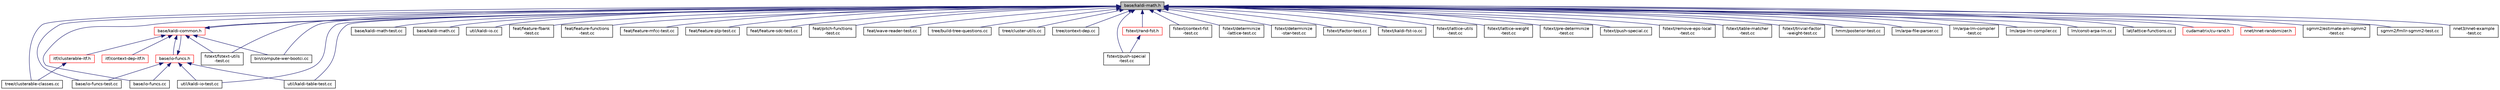 digraph "base/kaldi-math.h"
{
  edge [fontname="Helvetica",fontsize="10",labelfontname="Helvetica",labelfontsize="10"];
  node [fontname="Helvetica",fontsize="10",shape=record];
  Node24 [label="base/kaldi-math.h",height=0.2,width=0.4,color="black", fillcolor="grey75", style="filled", fontcolor="black"];
  Node24 -> Node25 [dir="back",color="midnightblue",fontsize="10",style="solid",fontname="Helvetica"];
  Node25 [label="base/kaldi-common.h",height=0.2,width=0.4,color="red", fillcolor="white", style="filled",URL="$kaldi-common_8h.html"];
  Node25 -> Node26 [dir="back",color="midnightblue",fontsize="10",style="solid",fontname="Helvetica"];
  Node26 [label="itf/clusterable-itf.h",height=0.2,width=0.4,color="red", fillcolor="white", style="filled",URL="$clusterable-itf_8h.html"];
  Node26 -> Node593 [dir="back",color="midnightblue",fontsize="10",style="solid",fontname="Helvetica"];
  Node593 [label="tree/clusterable-classes.cc",height=0.2,width=0.4,color="black", fillcolor="white", style="filled",URL="$clusterable-classes_8cc.html"];
  Node25 -> Node594 [dir="back",color="midnightblue",fontsize="10",style="solid",fontname="Helvetica"];
  Node594 [label="base/io-funcs.h",height=0.2,width=0.4,color="red", fillcolor="white", style="filled",URL="$io-funcs_8h.html"];
  Node594 -> Node25 [dir="back",color="midnightblue",fontsize="10",style="solid",fontname="Helvetica"];
  Node594 -> Node595 [dir="back",color="midnightblue",fontsize="10",style="solid",fontname="Helvetica"];
  Node595 [label="base/io-funcs-test.cc",height=0.2,width=0.4,color="black", fillcolor="white", style="filled",URL="$io-funcs-test_8cc.html"];
  Node594 -> Node596 [dir="back",color="midnightblue",fontsize="10",style="solid",fontname="Helvetica"];
  Node596 [label="base/io-funcs.cc",height=0.2,width=0.4,color="black", fillcolor="white", style="filled",URL="$io-funcs_8cc.html"];
  Node594 -> Node597 [dir="back",color="midnightblue",fontsize="10",style="solid",fontname="Helvetica"];
  Node597 [label="util/kaldi-io-test.cc",height=0.2,width=0.4,color="black", fillcolor="white", style="filled",URL="$kaldi-io-test_8cc.html"];
  Node594 -> Node598 [dir="back",color="midnightblue",fontsize="10",style="solid",fontname="Helvetica"];
  Node598 [label="util/kaldi-table-test.cc",height=0.2,width=0.4,color="black", fillcolor="white", style="filled",URL="$kaldi-table-test_8cc.html"];
  Node25 -> Node24 [dir="back",color="midnightblue",fontsize="10",style="solid",fontname="Helvetica"];
  Node25 -> Node599 [dir="back",color="midnightblue",fontsize="10",style="solid",fontname="Helvetica"];
  Node599 [label="itf/context-dep-itf.h",height=0.2,width=0.4,color="red", fillcolor="white", style="filled",URL="$context-dep-itf_8h.html"];
  Node25 -> Node1037 [dir="back",color="midnightblue",fontsize="10",style="solid",fontname="Helvetica"];
  Node1037 [label="fstext/fstext-utils\l-test.cc",height=0.2,width=0.4,color="black", fillcolor="white", style="filled",URL="$fstext-utils-test_8cc.html"];
  Node25 -> Node501 [dir="back",color="midnightblue",fontsize="10",style="solid",fontname="Helvetica"];
  Node501 [label="bin/compute-wer-bootci.cc",height=0.2,width=0.4,color="black", fillcolor="white", style="filled",URL="$compute-wer-bootci_8cc.html"];
  Node24 -> Node595 [dir="back",color="midnightblue",fontsize="10",style="solid",fontname="Helvetica"];
  Node24 -> Node596 [dir="back",color="midnightblue",fontsize="10",style="solid",fontname="Helvetica"];
  Node24 -> Node1133 [dir="back",color="midnightblue",fontsize="10",style="solid",fontname="Helvetica"];
  Node1133 [label="base/kaldi-math-test.cc",height=0.2,width=0.4,color="black", fillcolor="white", style="filled",URL="$kaldi-math-test_8cc.html"];
  Node24 -> Node1134 [dir="back",color="midnightblue",fontsize="10",style="solid",fontname="Helvetica"];
  Node1134 [label="base/kaldi-math.cc",height=0.2,width=0.4,color="black", fillcolor="white", style="filled",URL="$kaldi-math_8cc.html"];
  Node24 -> Node597 [dir="back",color="midnightblue",fontsize="10",style="solid",fontname="Helvetica"];
  Node24 -> Node982 [dir="back",color="midnightblue",fontsize="10",style="solid",fontname="Helvetica"];
  Node982 [label="util/kaldi-io.cc",height=0.2,width=0.4,color="black", fillcolor="white", style="filled",URL="$kaldi-io_8cc.html"];
  Node24 -> Node598 [dir="back",color="midnightblue",fontsize="10",style="solid",fontname="Helvetica"];
  Node24 -> Node629 [dir="back",color="midnightblue",fontsize="10",style="solid",fontname="Helvetica"];
  Node629 [label="feat/feature-fbank\l-test.cc",height=0.2,width=0.4,color="black", fillcolor="white", style="filled",URL="$feature-fbank-test_8cc.html"];
  Node24 -> Node633 [dir="back",color="midnightblue",fontsize="10",style="solid",fontname="Helvetica"];
  Node633 [label="feat/feature-functions\l-test.cc",height=0.2,width=0.4,color="black", fillcolor="white", style="filled",URL="$feature-functions-test_8cc.html"];
  Node24 -> Node634 [dir="back",color="midnightblue",fontsize="10",style="solid",fontname="Helvetica"];
  Node634 [label="feat/feature-mfcc-test.cc",height=0.2,width=0.4,color="black", fillcolor="white", style="filled",URL="$feature-mfcc-test_8cc.html"];
  Node24 -> Node642 [dir="back",color="midnightblue",fontsize="10",style="solid",fontname="Helvetica"];
  Node642 [label="feat/feature-plp-test.cc",height=0.2,width=0.4,color="black", fillcolor="white", style="filled",URL="$feature-plp-test_8cc.html"];
  Node24 -> Node636 [dir="back",color="midnightblue",fontsize="10",style="solid",fontname="Helvetica"];
  Node636 [label="feat/feature-sdc-test.cc",height=0.2,width=0.4,color="black", fillcolor="white", style="filled",URL="$feature-sdc-test_8cc.html"];
  Node24 -> Node614 [dir="back",color="midnightblue",fontsize="10",style="solid",fontname="Helvetica"];
  Node614 [label="feat/pitch-functions\l-test.cc",height=0.2,width=0.4,color="black", fillcolor="white", style="filled",URL="$pitch-functions-test_8cc.html"];
  Node24 -> Node1051 [dir="back",color="midnightblue",fontsize="10",style="solid",fontname="Helvetica"];
  Node1051 [label="feat/wave-reader-test.cc",height=0.2,width=0.4,color="black", fillcolor="white", style="filled",URL="$wave-reader-test_8cc.html"];
  Node24 -> Node30 [dir="back",color="midnightblue",fontsize="10",style="solid",fontname="Helvetica"];
  Node30 [label="tree/build-tree-questions.cc",height=0.2,width=0.4,color="black", fillcolor="white", style="filled",URL="$build-tree-questions_8cc.html"];
  Node24 -> Node505 [dir="back",color="midnightblue",fontsize="10",style="solid",fontname="Helvetica"];
  Node505 [label="tree/cluster-utils.cc",height=0.2,width=0.4,color="black", fillcolor="white", style="filled",URL="$cluster-utils_8cc.html"];
  Node24 -> Node593 [dir="back",color="midnightblue",fontsize="10",style="solid",fontname="Helvetica"];
  Node24 -> Node35 [dir="back",color="midnightblue",fontsize="10",style="solid",fontname="Helvetica"];
  Node35 [label="tree/context-dep.cc",height=0.2,width=0.4,color="black", fillcolor="white", style="filled",URL="$context-dep_8cc.html"];
  Node24 -> Node1135 [dir="back",color="midnightblue",fontsize="10",style="solid",fontname="Helvetica"];
  Node1135 [label="fstext/rand-fst.h",height=0.2,width=0.4,color="red", fillcolor="white", style="filled",URL="$rand-fst_8h.html"];
  Node1135 -> Node1040 [dir="back",color="midnightblue",fontsize="10",style="solid",fontname="Helvetica"];
  Node1040 [label="fstext/push-special\l-test.cc",height=0.2,width=0.4,color="black", fillcolor="white", style="filled",URL="$push-special-test_8cc.html"];
  Node24 -> Node500 [dir="back",color="midnightblue",fontsize="10",style="solid",fontname="Helvetica"];
  Node500 [label="fstext/context-fst\l-test.cc",height=0.2,width=0.4,color="black", fillcolor="white", style="filled",URL="$context-fst-test_8cc.html"];
  Node24 -> Node1100 [dir="back",color="midnightblue",fontsize="10",style="solid",fontname="Helvetica"];
  Node1100 [label="fstext/determinize\l-lattice-test.cc",height=0.2,width=0.4,color="black", fillcolor="white", style="filled",URL="$determinize-lattice-test_8cc.html"];
  Node24 -> Node1122 [dir="back",color="midnightblue",fontsize="10",style="solid",fontname="Helvetica"];
  Node1122 [label="fstext/determinize\l-star-test.cc",height=0.2,width=0.4,color="black", fillcolor="white", style="filled",URL="$determinize-star-test_8cc.html"];
  Node24 -> Node1036 [dir="back",color="midnightblue",fontsize="10",style="solid",fontname="Helvetica"];
  Node1036 [label="fstext/factor-test.cc",height=0.2,width=0.4,color="black", fillcolor="white", style="filled",URL="$factor-test_8cc.html"];
  Node24 -> Node1037 [dir="back",color="midnightblue",fontsize="10",style="solid",fontname="Helvetica"];
  Node24 -> Node1048 [dir="back",color="midnightblue",fontsize="10",style="solid",fontname="Helvetica"];
  Node1048 [label="fstext/kaldi-fst-io.cc",height=0.2,width=0.4,color="black", fillcolor="white", style="filled",URL="$kaldi-fst-io_8cc.html"];
  Node24 -> Node1101 [dir="back",color="midnightblue",fontsize="10",style="solid",fontname="Helvetica"];
  Node1101 [label="fstext/lattice-utils\l-test.cc",height=0.2,width=0.4,color="black", fillcolor="white", style="filled",URL="$lattice-utils-test_8cc.html"];
  Node24 -> Node1126 [dir="back",color="midnightblue",fontsize="10",style="solid",fontname="Helvetica"];
  Node1126 [label="fstext/lattice-weight\l-test.cc",height=0.2,width=0.4,color="black", fillcolor="white", style="filled",URL="$lattice-weight-test_8cc.html"];
  Node24 -> Node1038 [dir="back",color="midnightblue",fontsize="10",style="solid",fontname="Helvetica"];
  Node1038 [label="fstext/pre-determinize\l-test.cc",height=0.2,width=0.4,color="black", fillcolor="white", style="filled",URL="$pre-determinize-test_8cc.html"];
  Node24 -> Node1040 [dir="back",color="midnightblue",fontsize="10",style="solid",fontname="Helvetica"];
  Node24 -> Node1105 [dir="back",color="midnightblue",fontsize="10",style="solid",fontname="Helvetica"];
  Node1105 [label="fstext/push-special.cc",height=0.2,width=0.4,color="black", fillcolor="white", style="filled",URL="$push-special_8cc.html"];
  Node24 -> Node1041 [dir="back",color="midnightblue",fontsize="10",style="solid",fontname="Helvetica"];
  Node1041 [label="fstext/remove-eps-local\l-test.cc",height=0.2,width=0.4,color="black", fillcolor="white", style="filled",URL="$remove-eps-local-test_8cc.html"];
  Node24 -> Node1137 [dir="back",color="midnightblue",fontsize="10",style="solid",fontname="Helvetica"];
  Node1137 [label="fstext/table-matcher\l-test.cc",height=0.2,width=0.4,color="black", fillcolor="white", style="filled",URL="$table-matcher-test_8cc.html"];
  Node24 -> Node1123 [dir="back",color="midnightblue",fontsize="10",style="solid",fontname="Helvetica"];
  Node1123 [label="fstext/trivial-factor\l-weight-test.cc",height=0.2,width=0.4,color="black", fillcolor="white", style="filled",URL="$trivial-factor-weight-test_8cc.html"];
  Node24 -> Node85 [dir="back",color="midnightblue",fontsize="10",style="solid",fontname="Helvetica"];
  Node85 [label="hmm/posterior-test.cc",height=0.2,width=0.4,color="black", fillcolor="white", style="filled",URL="$posterior-test_8cc.html"];
  Node24 -> Node1084 [dir="back",color="midnightblue",fontsize="10",style="solid",fontname="Helvetica"];
  Node1084 [label="lm/arpa-file-parser.cc",height=0.2,width=0.4,color="black", fillcolor="white", style="filled",URL="$arpa-file-parser_8cc.html"];
  Node24 -> Node1049 [dir="back",color="midnightblue",fontsize="10",style="solid",fontname="Helvetica"];
  Node1049 [label="lm/arpa-lm-compiler\l-test.cc",height=0.2,width=0.4,color="black", fillcolor="white", style="filled",URL="$arpa-lm-compiler-test_8cc.html"];
  Node24 -> Node1086 [dir="back",color="midnightblue",fontsize="10",style="solid",fontname="Helvetica"];
  Node1086 [label="lm/arpa-lm-compiler.cc",height=0.2,width=0.4,color="black", fillcolor="white", style="filled",URL="$arpa-lm-compiler_8cc.html"];
  Node24 -> Node733 [dir="back",color="midnightblue",fontsize="10",style="solid",fontname="Helvetica"];
  Node733 [label="lm/const-arpa-lm.cc",height=0.2,width=0.4,color="black", fillcolor="white", style="filled",URL="$const-arpa-lm_8cc.html"];
  Node24 -> Node95 [dir="back",color="midnightblue",fontsize="10",style="solid",fontname="Helvetica"];
  Node95 [label="lat/lattice-functions.cc",height=0.2,width=0.4,color="black", fillcolor="white", style="filled",URL="$lattice-functions_8cc.html"];
  Node24 -> Node989 [dir="back",color="midnightblue",fontsize="10",style="solid",fontname="Helvetica"];
  Node989 [label="cudamatrix/cu-rand.h",height=0.2,width=0.4,color="red", fillcolor="white", style="filled",URL="$cu-rand_8h.html"];
  Node24 -> Node1008 [dir="back",color="midnightblue",fontsize="10",style="solid",fontname="Helvetica"];
  Node1008 [label="nnet/nnet-randomizer.h",height=0.2,width=0.4,color="red", fillcolor="white", style="filled",URL="$nnet-randomizer_8h.html"];
  Node24 -> Node501 [dir="back",color="midnightblue",fontsize="10",style="solid",fontname="Helvetica"];
  Node24 -> Node515 [dir="back",color="midnightblue",fontsize="10",style="solid",fontname="Helvetica"];
  Node515 [label="sgmm2/estimate-am-sgmm2\l-test.cc",height=0.2,width=0.4,color="black", fillcolor="white", style="filled",URL="$estimate-am-sgmm2-test_8cc.html"];
  Node24 -> Node516 [dir="back",color="midnightblue",fontsize="10",style="solid",fontname="Helvetica"];
  Node516 [label="sgmm2/fmllr-sgmm2-test.cc",height=0.2,width=0.4,color="black", fillcolor="white", style="filled",URL="$fmllr-sgmm2-test_8cc.html"];
  Node24 -> Node279 [dir="back",color="midnightblue",fontsize="10",style="solid",fontname="Helvetica"];
  Node279 [label="nnet3/nnet-example\l-test.cc",height=0.2,width=0.4,color="black", fillcolor="white", style="filled",URL="$nnet-example-test_8cc.html"];
}
